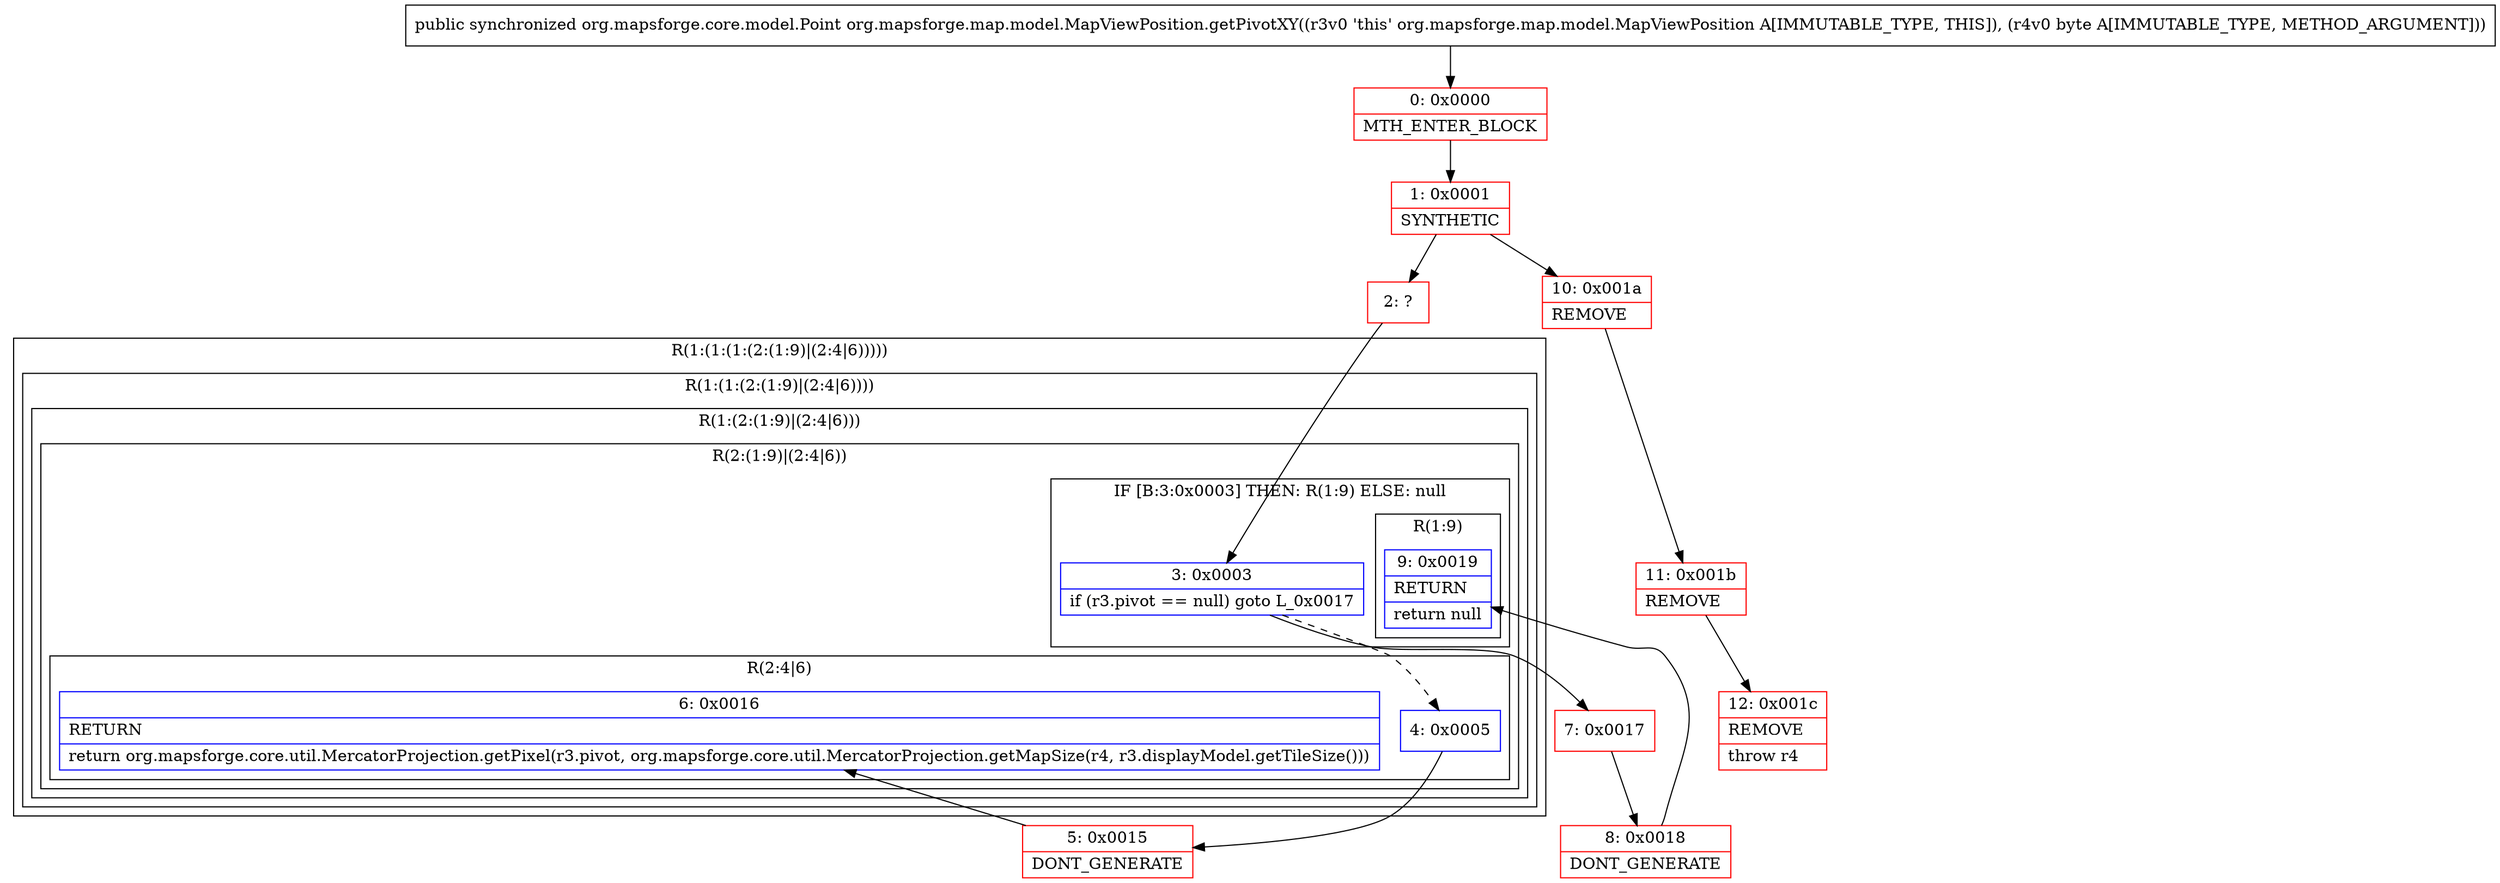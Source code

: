 digraph "CFG fororg.mapsforge.map.model.MapViewPosition.getPivotXY(B)Lorg\/mapsforge\/core\/model\/Point;" {
subgraph cluster_Region_1731957799 {
label = "R(1:(1:(1:(2:(1:9)|(2:4|6)))))";
node [shape=record,color=blue];
subgraph cluster_Region_1698636112 {
label = "R(1:(1:(2:(1:9)|(2:4|6))))";
node [shape=record,color=blue];
subgraph cluster_Region_118351914 {
label = "R(1:(2:(1:9)|(2:4|6)))";
node [shape=record,color=blue];
subgraph cluster_Region_2129758307 {
label = "R(2:(1:9)|(2:4|6))";
node [shape=record,color=blue];
subgraph cluster_IfRegion_1162912054 {
label = "IF [B:3:0x0003] THEN: R(1:9) ELSE: null";
node [shape=record,color=blue];
Node_3 [shape=record,label="{3\:\ 0x0003|if (r3.pivot == null) goto L_0x0017\l}"];
subgraph cluster_Region_1509502317 {
label = "R(1:9)";
node [shape=record,color=blue];
Node_9 [shape=record,label="{9\:\ 0x0019|RETURN\l|return null\l}"];
}
}
subgraph cluster_Region_828232384 {
label = "R(2:4|6)";
node [shape=record,color=blue];
Node_4 [shape=record,label="{4\:\ 0x0005}"];
Node_6 [shape=record,label="{6\:\ 0x0016|RETURN\l|return org.mapsforge.core.util.MercatorProjection.getPixel(r3.pivot, org.mapsforge.core.util.MercatorProjection.getMapSize(r4, r3.displayModel.getTileSize()))\l}"];
}
}
}
}
}
Node_0 [shape=record,color=red,label="{0\:\ 0x0000|MTH_ENTER_BLOCK\l}"];
Node_1 [shape=record,color=red,label="{1\:\ 0x0001|SYNTHETIC\l}"];
Node_2 [shape=record,color=red,label="{2\:\ ?}"];
Node_5 [shape=record,color=red,label="{5\:\ 0x0015|DONT_GENERATE\l}"];
Node_7 [shape=record,color=red,label="{7\:\ 0x0017}"];
Node_8 [shape=record,color=red,label="{8\:\ 0x0018|DONT_GENERATE\l}"];
Node_10 [shape=record,color=red,label="{10\:\ 0x001a|REMOVE\l}"];
Node_11 [shape=record,color=red,label="{11\:\ 0x001b|REMOVE\l}"];
Node_12 [shape=record,color=red,label="{12\:\ 0x001c|REMOVE\l|throw r4\l}"];
MethodNode[shape=record,label="{public synchronized org.mapsforge.core.model.Point org.mapsforge.map.model.MapViewPosition.getPivotXY((r3v0 'this' org.mapsforge.map.model.MapViewPosition A[IMMUTABLE_TYPE, THIS]), (r4v0 byte A[IMMUTABLE_TYPE, METHOD_ARGUMENT])) }"];
MethodNode -> Node_0;
Node_3 -> Node_4[style=dashed];
Node_3 -> Node_7;
Node_4 -> Node_5;
Node_0 -> Node_1;
Node_1 -> Node_2;
Node_1 -> Node_10;
Node_2 -> Node_3;
Node_5 -> Node_6;
Node_7 -> Node_8;
Node_8 -> Node_9;
Node_10 -> Node_11;
Node_11 -> Node_12;
}

